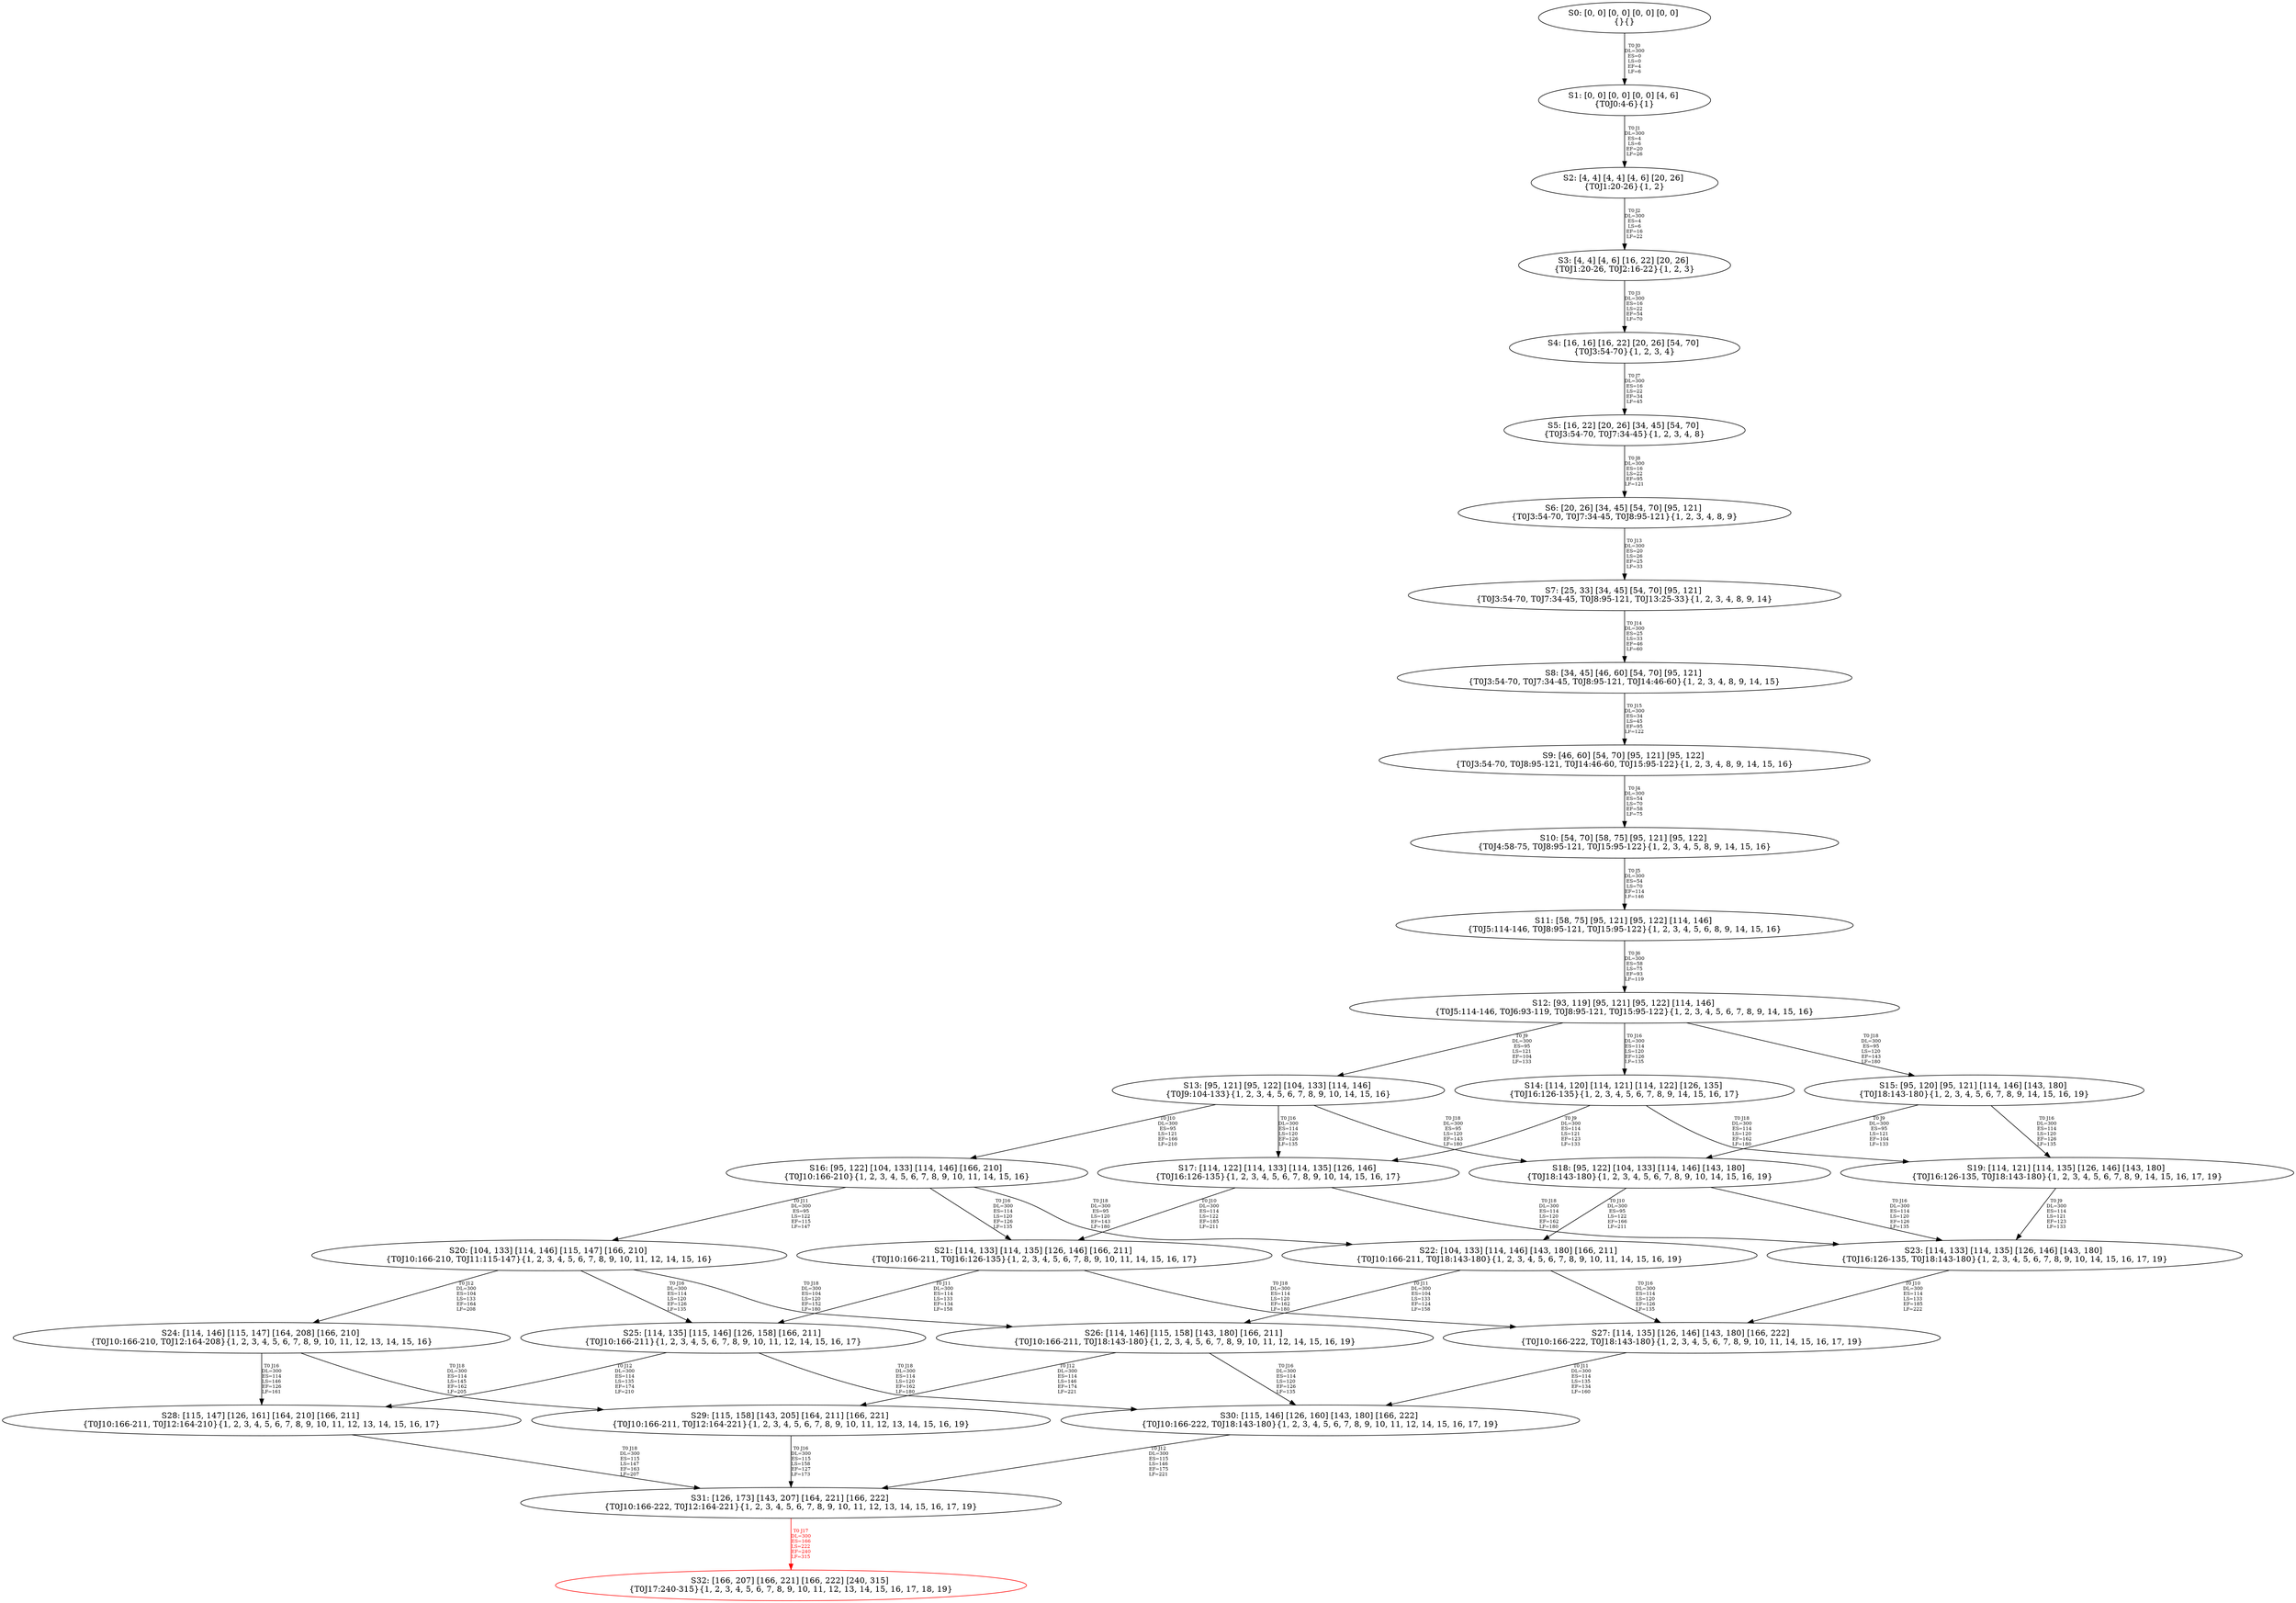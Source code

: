 digraph {
	S0[label="S0: [0, 0] [0, 0] [0, 0] [0, 0] \n{}{}"];
	S1[label="S1: [0, 0] [0, 0] [0, 0] [4, 6] \n{T0J0:4-6}{1}"];
	S2[label="S2: [4, 4] [4, 4] [4, 6] [20, 26] \n{T0J1:20-26}{1, 2}"];
	S3[label="S3: [4, 4] [4, 6] [16, 22] [20, 26] \n{T0J1:20-26, T0J2:16-22}{1, 2, 3}"];
	S4[label="S4: [16, 16] [16, 22] [20, 26] [54, 70] \n{T0J3:54-70}{1, 2, 3, 4}"];
	S5[label="S5: [16, 22] [20, 26] [34, 45] [54, 70] \n{T0J3:54-70, T0J7:34-45}{1, 2, 3, 4, 8}"];
	S6[label="S6: [20, 26] [34, 45] [54, 70] [95, 121] \n{T0J3:54-70, T0J7:34-45, T0J8:95-121}{1, 2, 3, 4, 8, 9}"];
	S7[label="S7: [25, 33] [34, 45] [54, 70] [95, 121] \n{T0J3:54-70, T0J7:34-45, T0J8:95-121, T0J13:25-33}{1, 2, 3, 4, 8, 9, 14}"];
	S8[label="S8: [34, 45] [46, 60] [54, 70] [95, 121] \n{T0J3:54-70, T0J7:34-45, T0J8:95-121, T0J14:46-60}{1, 2, 3, 4, 8, 9, 14, 15}"];
	S9[label="S9: [46, 60] [54, 70] [95, 121] [95, 122] \n{T0J3:54-70, T0J8:95-121, T0J14:46-60, T0J15:95-122}{1, 2, 3, 4, 8, 9, 14, 15, 16}"];
	S10[label="S10: [54, 70] [58, 75] [95, 121] [95, 122] \n{T0J4:58-75, T0J8:95-121, T0J15:95-122}{1, 2, 3, 4, 5, 8, 9, 14, 15, 16}"];
	S11[label="S11: [58, 75] [95, 121] [95, 122] [114, 146] \n{T0J5:114-146, T0J8:95-121, T0J15:95-122}{1, 2, 3, 4, 5, 6, 8, 9, 14, 15, 16}"];
	S12[label="S12: [93, 119] [95, 121] [95, 122] [114, 146] \n{T0J5:114-146, T0J6:93-119, T0J8:95-121, T0J15:95-122}{1, 2, 3, 4, 5, 6, 7, 8, 9, 14, 15, 16}"];
	S13[label="S13: [95, 121] [95, 122] [104, 133] [114, 146] \n{T0J9:104-133}{1, 2, 3, 4, 5, 6, 7, 8, 9, 10, 14, 15, 16}"];
	S14[label="S14: [114, 120] [114, 121] [114, 122] [126, 135] \n{T0J16:126-135}{1, 2, 3, 4, 5, 6, 7, 8, 9, 14, 15, 16, 17}"];
	S15[label="S15: [95, 120] [95, 121] [114, 146] [143, 180] \n{T0J18:143-180}{1, 2, 3, 4, 5, 6, 7, 8, 9, 14, 15, 16, 19}"];
	S16[label="S16: [95, 122] [104, 133] [114, 146] [166, 210] \n{T0J10:166-210}{1, 2, 3, 4, 5, 6, 7, 8, 9, 10, 11, 14, 15, 16}"];
	S17[label="S17: [114, 122] [114, 133] [114, 135] [126, 146] \n{T0J16:126-135}{1, 2, 3, 4, 5, 6, 7, 8, 9, 10, 14, 15, 16, 17}"];
	S18[label="S18: [95, 122] [104, 133] [114, 146] [143, 180] \n{T0J18:143-180}{1, 2, 3, 4, 5, 6, 7, 8, 9, 10, 14, 15, 16, 19}"];
	S19[label="S19: [114, 121] [114, 135] [126, 146] [143, 180] \n{T0J16:126-135, T0J18:143-180}{1, 2, 3, 4, 5, 6, 7, 8, 9, 14, 15, 16, 17, 19}"];
	S20[label="S20: [104, 133] [114, 146] [115, 147] [166, 210] \n{T0J10:166-210, T0J11:115-147}{1, 2, 3, 4, 5, 6, 7, 8, 9, 10, 11, 12, 14, 15, 16}"];
	S21[label="S21: [114, 133] [114, 135] [126, 146] [166, 211] \n{T0J10:166-211, T0J16:126-135}{1, 2, 3, 4, 5, 6, 7, 8, 9, 10, 11, 14, 15, 16, 17}"];
	S22[label="S22: [104, 133] [114, 146] [143, 180] [166, 211] \n{T0J10:166-211, T0J18:143-180}{1, 2, 3, 4, 5, 6, 7, 8, 9, 10, 11, 14, 15, 16, 19}"];
	S23[label="S23: [114, 133] [114, 135] [126, 146] [143, 180] \n{T0J16:126-135, T0J18:143-180}{1, 2, 3, 4, 5, 6, 7, 8, 9, 10, 14, 15, 16, 17, 19}"];
	S24[label="S24: [114, 146] [115, 147] [164, 208] [166, 210] \n{T0J10:166-210, T0J12:164-208}{1, 2, 3, 4, 5, 6, 7, 8, 9, 10, 11, 12, 13, 14, 15, 16}"];
	S25[label="S25: [114, 135] [115, 146] [126, 158] [166, 211] \n{T0J10:166-211}{1, 2, 3, 4, 5, 6, 7, 8, 9, 10, 11, 12, 14, 15, 16, 17}"];
	S26[label="S26: [114, 146] [115, 158] [143, 180] [166, 211] \n{T0J10:166-211, T0J18:143-180}{1, 2, 3, 4, 5, 6, 7, 8, 9, 10, 11, 12, 14, 15, 16, 19}"];
	S27[label="S27: [114, 135] [126, 146] [143, 180] [166, 222] \n{T0J10:166-222, T0J18:143-180}{1, 2, 3, 4, 5, 6, 7, 8, 9, 10, 11, 14, 15, 16, 17, 19}"];
	S28[label="S28: [115, 147] [126, 161] [164, 210] [166, 211] \n{T0J10:166-211, T0J12:164-210}{1, 2, 3, 4, 5, 6, 7, 8, 9, 10, 11, 12, 13, 14, 15, 16, 17}"];
	S29[label="S29: [115, 158] [143, 205] [164, 211] [166, 221] \n{T0J10:166-211, T0J12:164-221}{1, 2, 3, 4, 5, 6, 7, 8, 9, 10, 11, 12, 13, 14, 15, 16, 19}"];
	S30[label="S30: [115, 146] [126, 160] [143, 180] [166, 222] \n{T0J10:166-222, T0J18:143-180}{1, 2, 3, 4, 5, 6, 7, 8, 9, 10, 11, 12, 14, 15, 16, 17, 19}"];
	S31[label="S31: [126, 173] [143, 207] [164, 221] [166, 222] \n{T0J10:166-222, T0J12:164-221}{1, 2, 3, 4, 5, 6, 7, 8, 9, 10, 11, 12, 13, 14, 15, 16, 17, 19}"];
	S32[label="S32: [166, 207] [166, 221] [166, 222] [240, 315] \n{T0J17:240-315}{1, 2, 3, 4, 5, 6, 7, 8, 9, 10, 11, 12, 13, 14, 15, 16, 17, 18, 19}"];
	S0 -> S1[label="T0 J0\nDL=300\nES=0\nLS=0\nEF=4\nLF=6",fontsize=8];
	S1 -> S2[label="T0 J1\nDL=300\nES=4\nLS=6\nEF=20\nLF=26",fontsize=8];
	S2 -> S3[label="T0 J2\nDL=300\nES=4\nLS=6\nEF=16\nLF=22",fontsize=8];
	S3 -> S4[label="T0 J3\nDL=300\nES=16\nLS=22\nEF=54\nLF=70",fontsize=8];
	S4 -> S5[label="T0 J7\nDL=300\nES=16\nLS=22\nEF=34\nLF=45",fontsize=8];
	S5 -> S6[label="T0 J8\nDL=300\nES=16\nLS=22\nEF=95\nLF=121",fontsize=8];
	S6 -> S7[label="T0 J13\nDL=300\nES=20\nLS=26\nEF=25\nLF=33",fontsize=8];
	S7 -> S8[label="T0 J14\nDL=300\nES=25\nLS=33\nEF=46\nLF=60",fontsize=8];
	S8 -> S9[label="T0 J15\nDL=300\nES=34\nLS=45\nEF=95\nLF=122",fontsize=8];
	S9 -> S10[label="T0 J4\nDL=300\nES=54\nLS=70\nEF=58\nLF=75",fontsize=8];
	S10 -> S11[label="T0 J5\nDL=300\nES=54\nLS=70\nEF=114\nLF=146",fontsize=8];
	S11 -> S12[label="T0 J6\nDL=300\nES=58\nLS=75\nEF=93\nLF=119",fontsize=8];
	S12 -> S13[label="T0 J9\nDL=300\nES=95\nLS=121\nEF=104\nLF=133",fontsize=8];
	S12 -> S14[label="T0 J16\nDL=300\nES=114\nLS=120\nEF=126\nLF=135",fontsize=8];
	S12 -> S15[label="T0 J18\nDL=300\nES=95\nLS=120\nEF=143\nLF=180",fontsize=8];
	S13 -> S16[label="T0 J10\nDL=300\nES=95\nLS=121\nEF=166\nLF=210",fontsize=8];
	S13 -> S17[label="T0 J16\nDL=300\nES=114\nLS=120\nEF=126\nLF=135",fontsize=8];
	S13 -> S18[label="T0 J18\nDL=300\nES=95\nLS=120\nEF=143\nLF=180",fontsize=8];
	S14 -> S17[label="T0 J9\nDL=300\nES=114\nLS=121\nEF=123\nLF=133",fontsize=8];
	S14 -> S19[label="T0 J18\nDL=300\nES=114\nLS=120\nEF=162\nLF=180",fontsize=8];
	S15 -> S18[label="T0 J9\nDL=300\nES=95\nLS=121\nEF=104\nLF=133",fontsize=8];
	S15 -> S19[label="T0 J16\nDL=300\nES=114\nLS=120\nEF=126\nLF=135",fontsize=8];
	S16 -> S20[label="T0 J11\nDL=300\nES=95\nLS=122\nEF=115\nLF=147",fontsize=8];
	S16 -> S21[label="T0 J16\nDL=300\nES=114\nLS=120\nEF=126\nLF=135",fontsize=8];
	S16 -> S22[label="T0 J18\nDL=300\nES=95\nLS=120\nEF=143\nLF=180",fontsize=8];
	S17 -> S21[label="T0 J10\nDL=300\nES=114\nLS=122\nEF=185\nLF=211",fontsize=8];
	S17 -> S23[label="T0 J18\nDL=300\nES=114\nLS=120\nEF=162\nLF=180",fontsize=8];
	S18 -> S22[label="T0 J10\nDL=300\nES=95\nLS=122\nEF=166\nLF=211",fontsize=8];
	S18 -> S23[label="T0 J16\nDL=300\nES=114\nLS=120\nEF=126\nLF=135",fontsize=8];
	S19 -> S23[label="T0 J9\nDL=300\nES=114\nLS=121\nEF=123\nLF=133",fontsize=8];
	S20 -> S24[label="T0 J12\nDL=300\nES=104\nLS=133\nEF=164\nLF=208",fontsize=8];
	S20 -> S25[label="T0 J16\nDL=300\nES=114\nLS=120\nEF=126\nLF=135",fontsize=8];
	S20 -> S26[label="T0 J18\nDL=300\nES=104\nLS=120\nEF=152\nLF=180",fontsize=8];
	S21 -> S25[label="T0 J11\nDL=300\nES=114\nLS=133\nEF=134\nLF=158",fontsize=8];
	S21 -> S27[label="T0 J18\nDL=300\nES=114\nLS=120\nEF=162\nLF=180",fontsize=8];
	S22 -> S26[label="T0 J11\nDL=300\nES=104\nLS=133\nEF=124\nLF=158",fontsize=8];
	S22 -> S27[label="T0 J16\nDL=300\nES=114\nLS=120\nEF=126\nLF=135",fontsize=8];
	S23 -> S27[label="T0 J10\nDL=300\nES=114\nLS=133\nEF=185\nLF=222",fontsize=8];
	S24 -> S28[label="T0 J16\nDL=300\nES=114\nLS=146\nEF=126\nLF=161",fontsize=8];
	S24 -> S29[label="T0 J18\nDL=300\nES=114\nLS=145\nEF=162\nLF=205",fontsize=8];
	S25 -> S28[label="T0 J12\nDL=300\nES=114\nLS=135\nEF=174\nLF=210",fontsize=8];
	S25 -> S30[label="T0 J18\nDL=300\nES=114\nLS=120\nEF=162\nLF=180",fontsize=8];
	S26 -> S29[label="T0 J12\nDL=300\nES=114\nLS=146\nEF=174\nLF=221",fontsize=8];
	S26 -> S30[label="T0 J16\nDL=300\nES=114\nLS=120\nEF=126\nLF=135",fontsize=8];
	S27 -> S30[label="T0 J11\nDL=300\nES=114\nLS=135\nEF=134\nLF=160",fontsize=8];
	S28 -> S31[label="T0 J18\nDL=300\nES=115\nLS=147\nEF=163\nLF=207",fontsize=8];
	S29 -> S31[label="T0 J16\nDL=300\nES=115\nLS=158\nEF=127\nLF=173",fontsize=8];
	S30 -> S31[label="T0 J12\nDL=300\nES=115\nLS=146\nEF=175\nLF=221",fontsize=8];
	S31 -> S32[label="T0 J17\nDL=300\nES=166\nLS=222\nEF=240\nLF=315",color=Red,fontcolor=Red,fontsize=8];
S32[color=Red];
}

